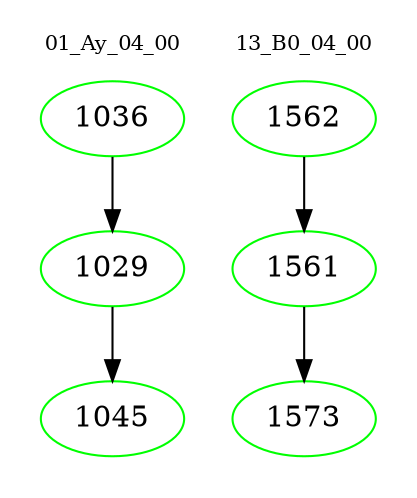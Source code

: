 digraph{
subgraph cluster_0 {
color = white
label = "01_Ay_04_00";
fontsize=10;
T0_1036 [label="1036", color="green"]
T0_1036 -> T0_1029 [color="black"]
T0_1029 [label="1029", color="green"]
T0_1029 -> T0_1045 [color="black"]
T0_1045 [label="1045", color="green"]
}
subgraph cluster_1 {
color = white
label = "13_B0_04_00";
fontsize=10;
T1_1562 [label="1562", color="green"]
T1_1562 -> T1_1561 [color="black"]
T1_1561 [label="1561", color="green"]
T1_1561 -> T1_1573 [color="black"]
T1_1573 [label="1573", color="green"]
}
}
